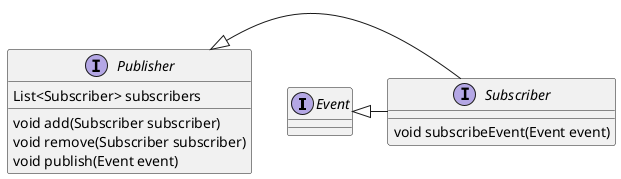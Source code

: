 @startuml

interface Event

interface Subscriber{
    void subscribeEvent(Event event)
}

interface Publisher{
    List<Subscriber> subscribers

    void add(Subscriber subscriber)
    void remove(Subscriber subscriber)
    void publish(Event event)
}




Publisher<|-Subscriber
Event<|-Subscriber

@enduml